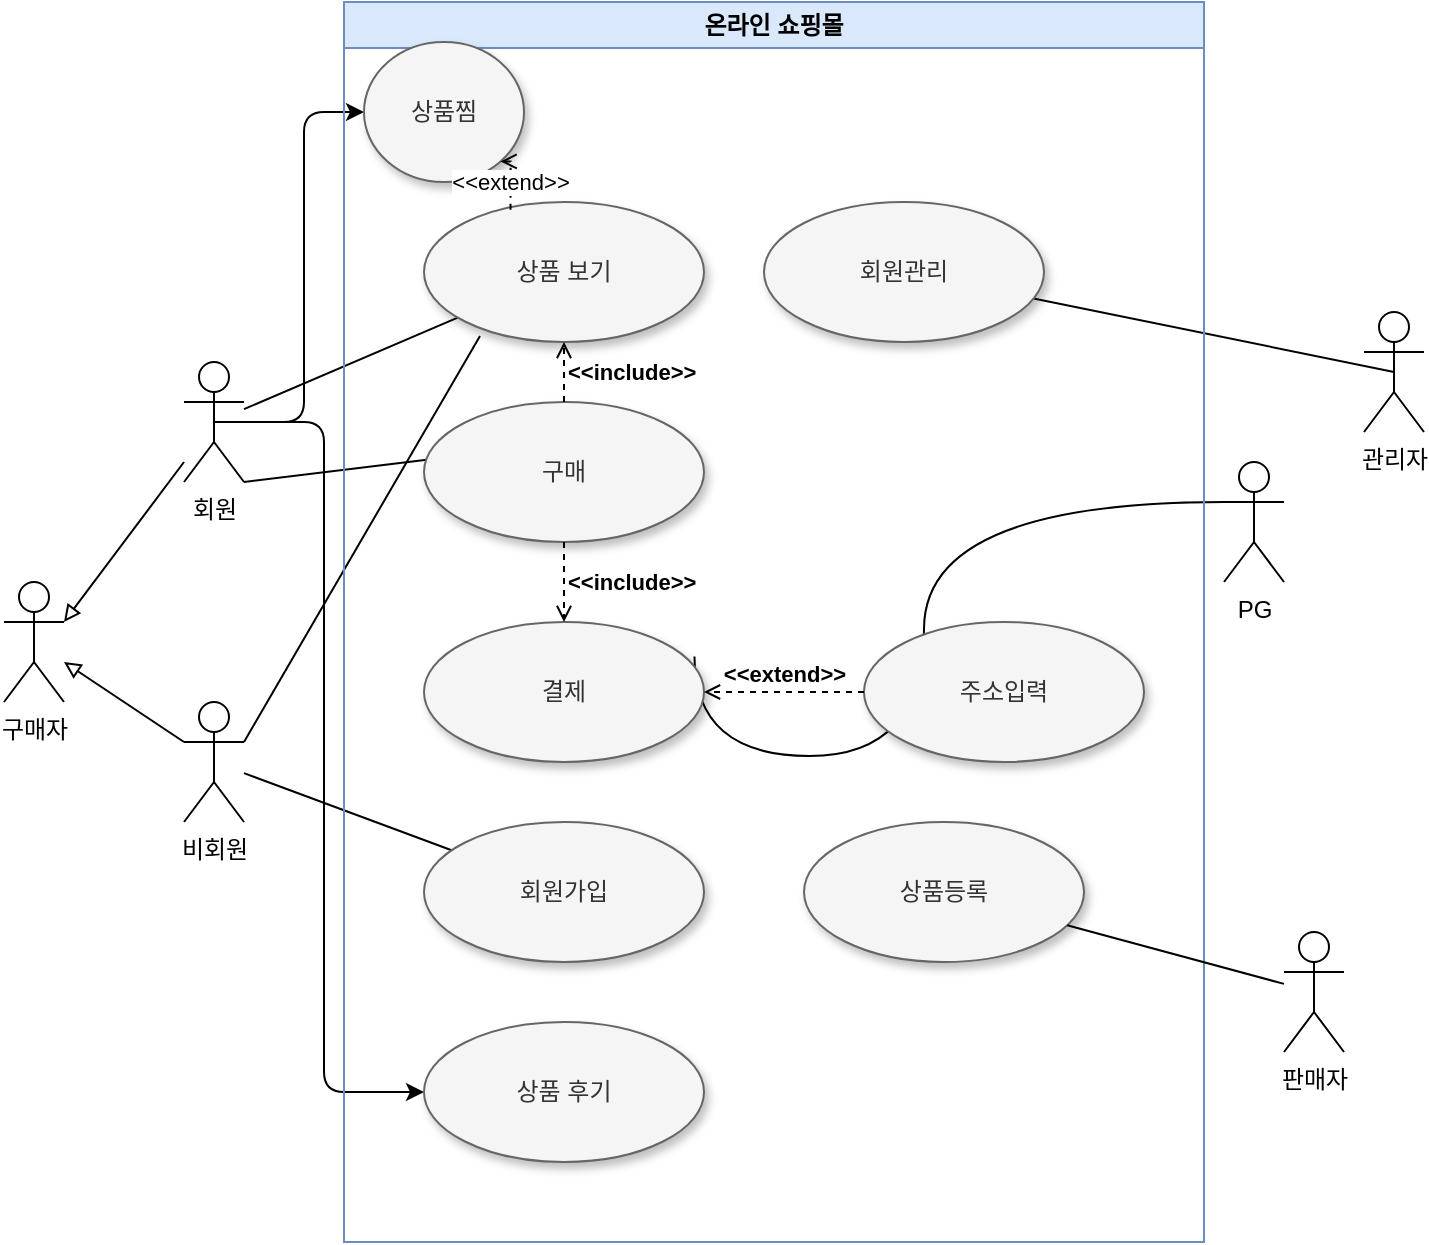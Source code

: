 <mxfile version="24.2.1" type="github">
  <diagram name="페이지-1" id="mK4iKA8kQipGFLqW3BOR">
    <mxGraphModel dx="1050" dy="1691" grid="1" gridSize="10" guides="1" tooltips="1" connect="1" arrows="1" fold="1" page="1" pageScale="1" pageWidth="827" pageHeight="1169" math="0" shadow="0">
      <root>
        <mxCell id="0" />
        <mxCell id="1" parent="0" />
        <mxCell id="bpgjlUp_g7XKBeZLaFPo-3" value="" style="rounded=0;orthogonalLoop=1;jettySize=auto;html=1;endArrow=none;endFill=0;" edge="1" parent="1" source="bpgjlUp_g7XKBeZLaFPo-1" target="bpgjlUp_g7XKBeZLaFPo-2">
          <mxGeometry relative="1" as="geometry" />
        </mxCell>
        <mxCell id="bpgjlUp_g7XKBeZLaFPo-37" style="edgeStyle=orthogonalEdgeStyle;rounded=1;orthogonalLoop=1;jettySize=auto;html=1;exitX=0.5;exitY=0.5;exitDx=0;exitDy=0;exitPerimeter=0;entryX=0;entryY=0.5;entryDx=0;entryDy=0;curved=0;" edge="1" parent="1" source="bpgjlUp_g7XKBeZLaFPo-1" target="bpgjlUp_g7XKBeZLaFPo-36">
          <mxGeometry relative="1" as="geometry">
            <Array as="points">
              <mxPoint x="200" y="100" />
              <mxPoint x="200" y="435" />
            </Array>
          </mxGeometry>
        </mxCell>
        <mxCell id="bpgjlUp_g7XKBeZLaFPo-39" style="edgeStyle=orthogonalEdgeStyle;rounded=1;orthogonalLoop=1;jettySize=auto;html=1;exitX=0.5;exitY=0.5;exitDx=0;exitDy=0;exitPerimeter=0;entryX=0;entryY=0.5;entryDx=0;entryDy=0;curved=0;" edge="1" parent="1" source="bpgjlUp_g7XKBeZLaFPo-1" target="bpgjlUp_g7XKBeZLaFPo-38">
          <mxGeometry relative="1" as="geometry" />
        </mxCell>
        <mxCell id="bpgjlUp_g7XKBeZLaFPo-1" value="회원" style="shape=umlActor;verticalLabelPosition=bottom;verticalAlign=top;html=1;outlineConnect=0;" vertex="1" parent="1">
          <mxGeometry x="130" y="70" width="30" height="60" as="geometry" />
        </mxCell>
        <mxCell id="bpgjlUp_g7XKBeZLaFPo-15" value="" style="rounded=0;orthogonalLoop=1;jettySize=auto;html=1;startArrow=block;startFill=0;endArrow=none;endFill=0;" edge="1" parent="1" source="bpgjlUp_g7XKBeZLaFPo-9" target="bpgjlUp_g7XKBeZLaFPo-10">
          <mxGeometry relative="1" as="geometry">
            <mxPoint x="150" y="210" as="targetPoint" />
          </mxGeometry>
        </mxCell>
        <mxCell id="bpgjlUp_g7XKBeZLaFPo-16" style="rounded=0;orthogonalLoop=1;jettySize=auto;html=1;exitX=1;exitY=0.333;exitDx=0;exitDy=0;exitPerimeter=0;endArrow=none;endFill=0;startArrow=block;startFill=0;" edge="1" parent="1" source="bpgjlUp_g7XKBeZLaFPo-9" target="bpgjlUp_g7XKBeZLaFPo-1">
          <mxGeometry relative="1" as="geometry" />
        </mxCell>
        <mxCell id="bpgjlUp_g7XKBeZLaFPo-9" value="구매자" style="shape=umlActor;verticalLabelPosition=bottom;verticalAlign=top;html=1;outlineConnect=0;" vertex="1" parent="1">
          <mxGeometry x="40" y="180" width="30" height="60" as="geometry" />
        </mxCell>
        <mxCell id="bpgjlUp_g7XKBeZLaFPo-13" value="" style="rounded=0;orthogonalLoop=1;jettySize=auto;html=1;endArrow=none;endFill=0;" edge="1" parent="1" source="bpgjlUp_g7XKBeZLaFPo-10" target="bpgjlUp_g7XKBeZLaFPo-8">
          <mxGeometry relative="1" as="geometry" />
        </mxCell>
        <mxCell id="bpgjlUp_g7XKBeZLaFPo-10" value="비회원" style="shape=umlActor;verticalLabelPosition=bottom;verticalAlign=top;html=1;outlineConnect=0;" vertex="1" parent="1">
          <mxGeometry x="130" y="240" width="30" height="60" as="geometry" />
        </mxCell>
        <mxCell id="bpgjlUp_g7XKBeZLaFPo-17" style="rounded=0;orthogonalLoop=1;jettySize=auto;html=1;exitX=0.5;exitY=0.5;exitDx=0;exitDy=0;exitPerimeter=0;endArrow=none;endFill=0;" edge="1" parent="1" source="bpgjlUp_g7XKBeZLaFPo-11" target="bpgjlUp_g7XKBeZLaFPo-6">
          <mxGeometry relative="1" as="geometry" />
        </mxCell>
        <mxCell id="bpgjlUp_g7XKBeZLaFPo-11" value="관리자" style="shape=umlActor;verticalLabelPosition=bottom;verticalAlign=top;html=1;outlineConnect=0;" vertex="1" parent="1">
          <mxGeometry x="720" y="45" width="30" height="60" as="geometry" />
        </mxCell>
        <mxCell id="bpgjlUp_g7XKBeZLaFPo-12" value="PG" style="shape=umlActor;verticalLabelPosition=bottom;verticalAlign=top;html=1;outlineConnect=0;" vertex="1" parent="1">
          <mxGeometry x="650" y="120" width="30" height="60" as="geometry" />
        </mxCell>
        <mxCell id="bpgjlUp_g7XKBeZLaFPo-21" style="rounded=0;orthogonalLoop=1;jettySize=auto;html=1;exitX=1;exitY=0.333;exitDx=0;exitDy=0;exitPerimeter=0;entryX=0.2;entryY=0.957;entryDx=0;entryDy=0;entryPerimeter=0;endArrow=none;endFill=0;" edge="1" parent="1" source="bpgjlUp_g7XKBeZLaFPo-10" target="bpgjlUp_g7XKBeZLaFPo-2">
          <mxGeometry relative="1" as="geometry" />
        </mxCell>
        <mxCell id="bpgjlUp_g7XKBeZLaFPo-25" style="rounded=0;orthogonalLoop=1;jettySize=auto;html=1;exitX=0;exitY=0.333;exitDx=0;exitDy=0;exitPerimeter=0;entryX=0.966;entryY=0.246;entryDx=0;entryDy=0;entryPerimeter=0;endArrow=none;endFill=0;edgeStyle=orthogonalEdgeStyle;elbow=vertical;curved=1;" edge="1" parent="1" source="bpgjlUp_g7XKBeZLaFPo-12" target="bpgjlUp_g7XKBeZLaFPo-5">
          <mxGeometry relative="1" as="geometry">
            <Array as="points">
              <mxPoint x="500" y="140" />
              <mxPoint x="500" y="267" />
            </Array>
          </mxGeometry>
        </mxCell>
        <mxCell id="bpgjlUp_g7XKBeZLaFPo-27" style="rounded=0;orthogonalLoop=1;jettySize=auto;html=1;exitX=1;exitY=1;exitDx=0;exitDy=0;exitPerimeter=0;entryX=0.017;entryY=0.411;entryDx=0;entryDy=0;entryPerimeter=0;endArrow=none;endFill=0;" edge="1" parent="1" source="bpgjlUp_g7XKBeZLaFPo-1" target="bpgjlUp_g7XKBeZLaFPo-4">
          <mxGeometry relative="1" as="geometry" />
        </mxCell>
        <mxCell id="bpgjlUp_g7XKBeZLaFPo-28" value="온라인 쇼핑몰" style="swimlane;whiteSpace=wrap;html=1;fillColor=#dae8fc;strokeColor=#6c8ebf;" vertex="1" parent="1">
          <mxGeometry x="210" y="-110" width="430" height="620" as="geometry" />
        </mxCell>
        <mxCell id="bpgjlUp_g7XKBeZLaFPo-8" value="회원가입" style="ellipse;whiteSpace=wrap;html=1;fillColor=#f5f5f5;strokeColor=#666666;fontColor=#333333;shadow=1;" vertex="1" parent="bpgjlUp_g7XKBeZLaFPo-28">
          <mxGeometry x="40" y="410" width="140" height="70" as="geometry" />
        </mxCell>
        <mxCell id="bpgjlUp_g7XKBeZLaFPo-6" value="회원관리" style="ellipse;whiteSpace=wrap;html=1;fillColor=#f5f5f5;strokeColor=#666666;fontColor=#333333;shadow=1;" vertex="1" parent="bpgjlUp_g7XKBeZLaFPo-28">
          <mxGeometry x="210" y="100" width="140" height="70" as="geometry" />
        </mxCell>
        <mxCell id="bpgjlUp_g7XKBeZLaFPo-7" value="주소입력" style="ellipse;whiteSpace=wrap;html=1;fillColor=#f5f5f5;strokeColor=#666666;fontColor=#333333;shadow=1;" vertex="1" parent="bpgjlUp_g7XKBeZLaFPo-28">
          <mxGeometry x="260" y="310" width="140" height="70" as="geometry" />
        </mxCell>
        <mxCell id="bpgjlUp_g7XKBeZLaFPo-2" value="상품 보기" style="ellipse;whiteSpace=wrap;html=1;fillColor=#f5f5f5;strokeColor=#666666;fontColor=#333333;shadow=1;" vertex="1" parent="bpgjlUp_g7XKBeZLaFPo-28">
          <mxGeometry x="40" y="100" width="140" height="70" as="geometry" />
        </mxCell>
        <mxCell id="bpgjlUp_g7XKBeZLaFPo-4" value="구매" style="ellipse;whiteSpace=wrap;html=1;fillColor=#f5f5f5;strokeColor=#666666;fontColor=#333333;shadow=1;" vertex="1" parent="bpgjlUp_g7XKBeZLaFPo-28">
          <mxGeometry x="40" y="200" width="140" height="70" as="geometry" />
        </mxCell>
        <mxCell id="bpgjlUp_g7XKBeZLaFPo-19" value="&amp;lt;&amp;lt;include&amp;gt;&amp;gt;" style="edgeStyle=orthogonalEdgeStyle;rounded=0;orthogonalLoop=1;jettySize=auto;html=1;exitX=0.5;exitY=0;exitDx=0;exitDy=0;entryX=0.5;entryY=1;entryDx=0;entryDy=0;dashed=1;endArrow=open;endFill=0;labelPosition=right;verticalLabelPosition=middle;align=left;verticalAlign=middle;fontStyle=1" edge="1" parent="bpgjlUp_g7XKBeZLaFPo-28" source="bpgjlUp_g7XKBeZLaFPo-4" target="bpgjlUp_g7XKBeZLaFPo-2">
          <mxGeometry relative="1" as="geometry" />
        </mxCell>
        <mxCell id="bpgjlUp_g7XKBeZLaFPo-5" value="결제" style="ellipse;whiteSpace=wrap;html=1;fillColor=#f5f5f5;strokeColor=#666666;fontColor=#333333;shadow=1;" vertex="1" parent="bpgjlUp_g7XKBeZLaFPo-28">
          <mxGeometry x="40" y="310" width="140" height="70" as="geometry" />
        </mxCell>
        <mxCell id="bpgjlUp_g7XKBeZLaFPo-20" value="&amp;lt;&amp;lt;include&amp;gt;&amp;gt;" style="edgeStyle=orthogonalEdgeStyle;rounded=0;orthogonalLoop=1;jettySize=auto;html=1;exitX=0.5;exitY=1;exitDx=0;exitDy=0;entryX=0.5;entryY=0;entryDx=0;entryDy=0;dashed=1;endArrow=open;endFill=0;labelPosition=right;verticalLabelPosition=middle;align=left;verticalAlign=middle;fontStyle=1" edge="1" parent="bpgjlUp_g7XKBeZLaFPo-28" source="bpgjlUp_g7XKBeZLaFPo-4" target="bpgjlUp_g7XKBeZLaFPo-5">
          <mxGeometry relative="1" as="geometry" />
        </mxCell>
        <mxCell id="bpgjlUp_g7XKBeZLaFPo-22" value="&amp;lt;&amp;lt;extend&amp;gt;&amp;gt;" style="edgeStyle=orthogonalEdgeStyle;rounded=0;orthogonalLoop=1;jettySize=auto;html=1;dashed=1;endArrow=open;endFill=0;verticalAlign=bottom;fontStyle=1" edge="1" parent="bpgjlUp_g7XKBeZLaFPo-28" source="bpgjlUp_g7XKBeZLaFPo-7" target="bpgjlUp_g7XKBeZLaFPo-5">
          <mxGeometry relative="1" as="geometry" />
        </mxCell>
        <mxCell id="bpgjlUp_g7XKBeZLaFPo-33" value="상품등록" style="ellipse;whiteSpace=wrap;html=1;fillColor=#f5f5f5;strokeColor=#666666;fontColor=#333333;shadow=1;" vertex="1" parent="bpgjlUp_g7XKBeZLaFPo-28">
          <mxGeometry x="230" y="410" width="140" height="70" as="geometry" />
        </mxCell>
        <mxCell id="bpgjlUp_g7XKBeZLaFPo-36" value="상품 후기" style="ellipse;whiteSpace=wrap;html=1;fillColor=#f5f5f5;strokeColor=#666666;fontColor=#333333;shadow=1;" vertex="1" parent="bpgjlUp_g7XKBeZLaFPo-28">
          <mxGeometry x="40" y="510" width="140" height="70" as="geometry" />
        </mxCell>
        <mxCell id="bpgjlUp_g7XKBeZLaFPo-38" value="상품찜" style="ellipse;whiteSpace=wrap;html=1;fillColor=#f5f5f5;strokeColor=#666666;fontColor=#333333;shadow=1;" vertex="1" parent="bpgjlUp_g7XKBeZLaFPo-28">
          <mxGeometry x="10" y="20" width="80" height="70" as="geometry" />
        </mxCell>
        <mxCell id="bpgjlUp_g7XKBeZLaFPo-40" value="&amp;lt;&amp;lt;extend&amp;gt;&amp;gt;" style="edgeStyle=orthogonalEdgeStyle;rounded=0;orthogonalLoop=1;jettySize=auto;html=1;exitX=1;exitY=1;exitDx=0;exitDy=0;entryX=0.309;entryY=0.077;entryDx=0;entryDy=0;entryPerimeter=0;startArrow=open;startFill=0;endArrow=none;endFill=0;dashed=1;" edge="1" parent="bpgjlUp_g7XKBeZLaFPo-28" source="bpgjlUp_g7XKBeZLaFPo-38" target="bpgjlUp_g7XKBeZLaFPo-2">
          <mxGeometry relative="1" as="geometry" />
        </mxCell>
        <mxCell id="bpgjlUp_g7XKBeZLaFPo-35" value="" style="rounded=0;orthogonalLoop=1;jettySize=auto;html=1;endArrow=none;endFill=0;" edge="1" parent="1" source="bpgjlUp_g7XKBeZLaFPo-34" target="bpgjlUp_g7XKBeZLaFPo-33">
          <mxGeometry relative="1" as="geometry" />
        </mxCell>
        <mxCell id="bpgjlUp_g7XKBeZLaFPo-34" value="판매자" style="shape=umlActor;verticalLabelPosition=bottom;verticalAlign=top;html=1;outlineConnect=0;" vertex="1" parent="1">
          <mxGeometry x="680" y="355" width="30" height="60" as="geometry" />
        </mxCell>
      </root>
    </mxGraphModel>
  </diagram>
</mxfile>
